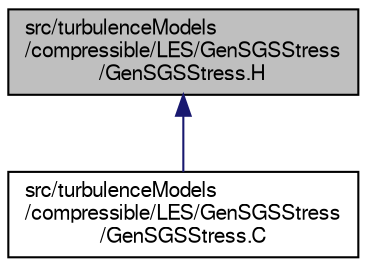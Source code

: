 digraph "src/turbulenceModels/compressible/LES/GenSGSStress/GenSGSStress.H"
{
  bgcolor="transparent";
  edge [fontname="FreeSans",fontsize="10",labelfontname="FreeSans",labelfontsize="10"];
  node [fontname="FreeSans",fontsize="10",shape=record];
  Node2 [label="src/turbulenceModels\l/compressible/LES/GenSGSStress\l/GenSGSStress.H",height=0.2,width=0.4,color="black", fillcolor="grey75", style="filled", fontcolor="black"];
  Node2 -> Node3 [dir="back",color="midnightblue",fontsize="10",style="solid",fontname="FreeSans"];
  Node3 [label="src/turbulenceModels\l/compressible/LES/GenSGSStress\l/GenSGSStress.C",height=0.2,width=0.4,color="black",URL="$a39797.html"];
}
